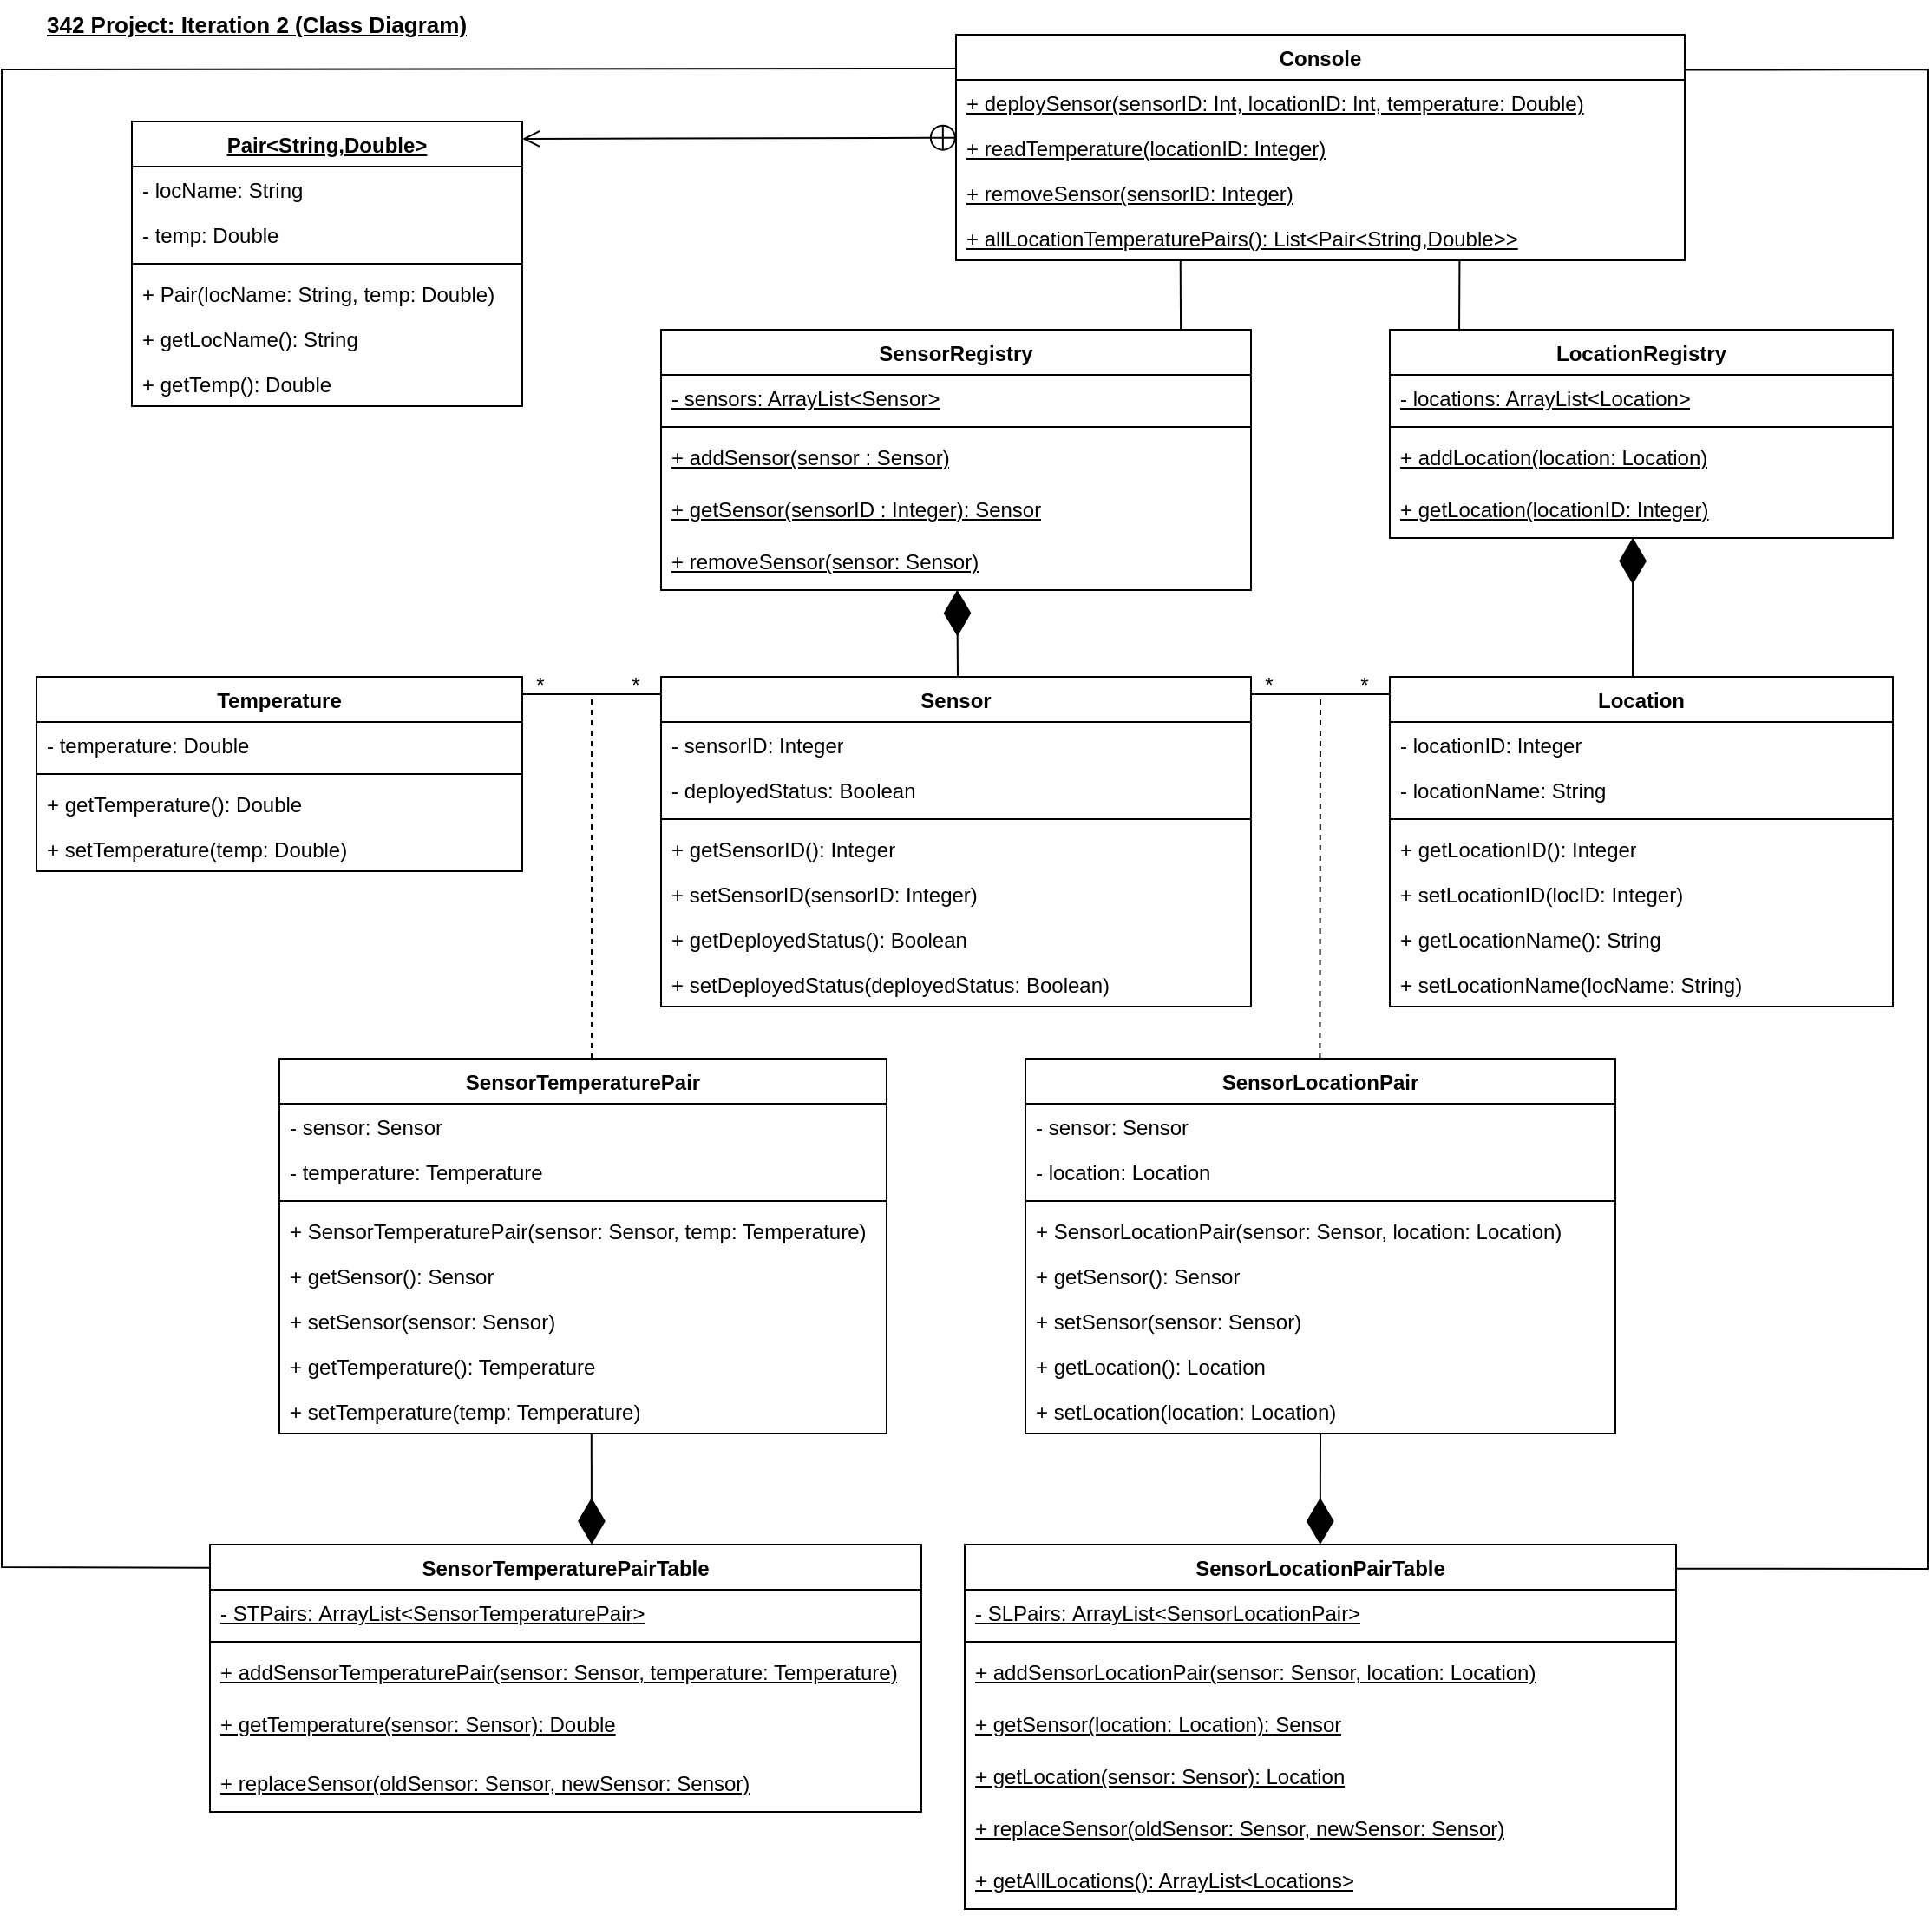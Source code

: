 <mxfile version="22.1.3" type="device">
  <diagram id="C5RBs43oDa-KdzZeNtuy" name="Page-1">
    <mxGraphModel dx="1849" dy="1131" grid="1" gridSize="10" guides="1" tooltips="1" connect="1" arrows="1" fold="1" page="0" pageScale="1" pageWidth="827" pageHeight="1169" math="0" shadow="0">
      <root>
        <mxCell id="WIyWlLk6GJQsqaUBKTNV-0" />
        <mxCell id="WIyWlLk6GJQsqaUBKTNV-1" parent="WIyWlLk6GJQsqaUBKTNV-0" />
        <mxCell id="CHJd3dKU5vaAoPa1hFiL-68" value="&lt;u style=&quot;font-size: 13px;&quot;&gt;&lt;b style=&quot;font-size: 13px;&quot;&gt;342 Project: Iteration 2 (Class Diagram)&lt;/b&gt;&lt;/u&gt;" style="text;strokeColor=none;fillColor=none;align=left;verticalAlign=top;spacingLeft=4;spacingRight=4;overflow=hidden;rotatable=0;points=[[0,0.5],[1,0.5]];portConstraint=eastwest;whiteSpace=wrap;html=1;fontSize=13;" parent="WIyWlLk6GJQsqaUBKTNV-1" vertex="1">
          <mxGeometry x="-120" y="-150" width="380" height="26" as="geometry" />
        </mxCell>
        <mxCell id="vjZGegfeTUbtxYdlBe1A-7" value="SensorRegistry" style="swimlane;fontStyle=1;align=center;verticalAlign=top;childLayout=stackLayout;horizontal=1;startSize=26;horizontalStack=0;resizeParent=1;resizeParentMax=0;resizeLast=0;collapsible=1;marginBottom=0;whiteSpace=wrap;html=1;" parent="WIyWlLk6GJQsqaUBKTNV-1" vertex="1">
          <mxGeometry x="240" y="40" width="340" height="150" as="geometry" />
        </mxCell>
        <mxCell id="vjZGegfeTUbtxYdlBe1A-8" value="&lt;u&gt;- sensors: ArrayList&amp;lt;Sensor&amp;gt;&lt;/u&gt;" style="text;strokeColor=none;fillColor=none;align=left;verticalAlign=top;spacingLeft=4;spacingRight=4;overflow=hidden;rotatable=0;points=[[0,0.5],[1,0.5]];portConstraint=eastwest;whiteSpace=wrap;html=1;" parent="vjZGegfeTUbtxYdlBe1A-7" vertex="1">
          <mxGeometry y="26" width="340" height="26" as="geometry" />
        </mxCell>
        <mxCell id="vjZGegfeTUbtxYdlBe1A-9" value="" style="line;strokeWidth=1;fillColor=none;align=left;verticalAlign=middle;spacingTop=-1;spacingLeft=3;spacingRight=3;rotatable=0;labelPosition=right;points=[];portConstraint=eastwest;strokeColor=inherit;" parent="vjZGegfeTUbtxYdlBe1A-7" vertex="1">
          <mxGeometry y="52" width="340" height="8" as="geometry" />
        </mxCell>
        <mxCell id="6i4uKQek8oPUKmoOOdSC-41" value="&lt;span style=&quot;font-family: Helvetica; font-size: 12px; font-style: normal; font-variant-ligatures: normal; font-variant-caps: normal; font-weight: 400; letter-spacing: normal; orphans: 2; text-align: left; text-indent: 0px; text-transform: none; widows: 2; word-spacing: 0px; -webkit-text-stroke-width: 0px; background-color: rgb(255, 255, 255); text-decoration-thickness: initial; text-decoration-style: initial; text-decoration-color: initial; float: none; display: inline !important;&quot;&gt;&lt;u&gt;+ addSensor(sensor : Sensor)&lt;/u&gt;&lt;/span&gt;" style="text;strokeColor=none;fillColor=none;align=left;verticalAlign=top;spacingLeft=4;spacingRight=4;overflow=hidden;rotatable=0;points=[[0,0.5],[1,0.5]];portConstraint=eastwest;whiteSpace=wrap;html=1;" parent="vjZGegfeTUbtxYdlBe1A-7" vertex="1">
          <mxGeometry y="60" width="340" height="30" as="geometry" />
        </mxCell>
        <mxCell id="TB1_H5A7OZGdnOFtQ-Pv-4" value="&lt;span style=&quot;font-family: Helvetica; font-size: 12px; font-style: normal; font-variant-ligatures: normal; font-variant-caps: normal; font-weight: 400; letter-spacing: normal; orphans: 2; text-align: left; text-indent: 0px; text-transform: none; widows: 2; word-spacing: 0px; -webkit-text-stroke-width: 0px; background-color: rgb(255, 255, 255); text-decoration-thickness: initial; text-decoration-style: initial; text-decoration-color: initial; float: none; display: inline !important;&quot;&gt;&lt;u&gt;+ getSensor(sensorID : Integer): Sensor&lt;/u&gt;&lt;/span&gt;" style="text;strokeColor=none;fillColor=none;align=left;verticalAlign=top;spacingLeft=4;spacingRight=4;overflow=hidden;rotatable=0;points=[[0,0.5],[1,0.5]];portConstraint=eastwest;whiteSpace=wrap;html=1;" vertex="1" parent="vjZGegfeTUbtxYdlBe1A-7">
          <mxGeometry y="90" width="340" height="30" as="geometry" />
        </mxCell>
        <mxCell id="vjZGegfeTUbtxYdlBe1A-13" value="&lt;span style=&quot;font-family: Helvetica; font-size: 12px; font-style: normal; font-variant-ligatures: normal; font-variant-caps: normal; font-weight: 400; letter-spacing: normal; orphans: 2; text-align: left; text-indent: 0px; text-transform: none; widows: 2; word-spacing: 0px; -webkit-text-stroke-width: 0px; background-color: rgb(255, 255, 255); text-decoration-thickness: initial; text-decoration-style: initial; text-decoration-color: initial; float: none; display: inline !important;&quot;&gt;&lt;u&gt;+ removeSensor(sensor: Sensor)&lt;/u&gt;&lt;/span&gt;" style="text;strokeColor=none;fillColor=none;align=left;verticalAlign=top;spacingLeft=4;spacingRight=4;overflow=hidden;rotatable=0;points=[[0,0.5],[1,0.5]];portConstraint=eastwest;whiteSpace=wrap;html=1;" parent="vjZGegfeTUbtxYdlBe1A-7" vertex="1">
          <mxGeometry y="120" width="340" height="30" as="geometry" />
        </mxCell>
        <mxCell id="vjZGegfeTUbtxYdlBe1A-17" value="Sensor" style="swimlane;fontStyle=1;align=center;verticalAlign=top;childLayout=stackLayout;horizontal=1;startSize=26;horizontalStack=0;resizeParent=1;resizeParentMax=0;resizeLast=0;collapsible=1;marginBottom=0;whiteSpace=wrap;html=1;" parent="WIyWlLk6GJQsqaUBKTNV-1" vertex="1">
          <mxGeometry x="240" y="240" width="340" height="190" as="geometry" />
        </mxCell>
        <mxCell id="vjZGegfeTUbtxYdlBe1A-18" value="- sensorID: Integer" style="text;strokeColor=none;fillColor=none;align=left;verticalAlign=top;spacingLeft=4;spacingRight=4;overflow=hidden;rotatable=0;points=[[0,0.5],[1,0.5]];portConstraint=eastwest;whiteSpace=wrap;html=1;" parent="vjZGegfeTUbtxYdlBe1A-17" vertex="1">
          <mxGeometry y="26" width="340" height="26" as="geometry" />
        </mxCell>
        <mxCell id="vjZGegfeTUbtxYdlBe1A-20" value="- deployedStatus: Boolean" style="text;strokeColor=none;fillColor=none;align=left;verticalAlign=top;spacingLeft=4;spacingRight=4;overflow=hidden;rotatable=0;points=[[0,0.5],[1,0.5]];portConstraint=eastwest;whiteSpace=wrap;html=1;" parent="vjZGegfeTUbtxYdlBe1A-17" vertex="1">
          <mxGeometry y="52" width="340" height="26" as="geometry" />
        </mxCell>
        <mxCell id="vjZGegfeTUbtxYdlBe1A-19" value="" style="line;strokeWidth=1;fillColor=none;align=left;verticalAlign=middle;spacingTop=-1;spacingLeft=3;spacingRight=3;rotatable=0;labelPosition=right;points=[];portConstraint=eastwest;strokeColor=inherit;" parent="vjZGegfeTUbtxYdlBe1A-17" vertex="1">
          <mxGeometry y="78" width="340" height="8" as="geometry" />
        </mxCell>
        <mxCell id="vjZGegfeTUbtxYdlBe1A-23" value="+ getSensorID(): Integer" style="text;strokeColor=none;fillColor=none;align=left;verticalAlign=top;spacingLeft=4;spacingRight=4;overflow=hidden;rotatable=0;points=[[0,0.5],[1,0.5]];portConstraint=eastwest;whiteSpace=wrap;html=1;" parent="vjZGegfeTUbtxYdlBe1A-17" vertex="1">
          <mxGeometry y="86" width="340" height="26" as="geometry" />
        </mxCell>
        <mxCell id="vjZGegfeTUbtxYdlBe1A-24" value="+ setSensorID(sensorID: Integer)" style="text;strokeColor=none;fillColor=none;align=left;verticalAlign=top;spacingLeft=4;spacingRight=4;overflow=hidden;rotatable=0;points=[[0,0.5],[1,0.5]];portConstraint=eastwest;whiteSpace=wrap;html=1;" parent="vjZGegfeTUbtxYdlBe1A-17" vertex="1">
          <mxGeometry y="112" width="340" height="26" as="geometry" />
        </mxCell>
        <mxCell id="vjZGegfeTUbtxYdlBe1A-25" value="+ getDeployedStatus(): Boolean" style="text;strokeColor=none;fillColor=none;align=left;verticalAlign=top;spacingLeft=4;spacingRight=4;overflow=hidden;rotatable=0;points=[[0,0.5],[1,0.5]];portConstraint=eastwest;whiteSpace=wrap;html=1;" parent="vjZGegfeTUbtxYdlBe1A-17" vertex="1">
          <mxGeometry y="138" width="340" height="26" as="geometry" />
        </mxCell>
        <mxCell id="vjZGegfeTUbtxYdlBe1A-28" value="+ setDeployedStatus(deployedStatus: Boolean)" style="text;strokeColor=none;fillColor=none;align=left;verticalAlign=top;spacingLeft=4;spacingRight=4;overflow=hidden;rotatable=0;points=[[0,0.5],[1,0.5]];portConstraint=eastwest;whiteSpace=wrap;html=1;" parent="vjZGegfeTUbtxYdlBe1A-17" vertex="1">
          <mxGeometry y="164" width="340" height="26" as="geometry" />
        </mxCell>
        <mxCell id="vjZGegfeTUbtxYdlBe1A-29" value="LocationRegistry" style="swimlane;fontStyle=1;align=center;verticalAlign=top;childLayout=stackLayout;horizontal=1;startSize=26;horizontalStack=0;resizeParent=1;resizeParentMax=0;resizeLast=0;collapsible=1;marginBottom=0;whiteSpace=wrap;html=1;" parent="WIyWlLk6GJQsqaUBKTNV-1" vertex="1">
          <mxGeometry x="660" y="40" width="290" height="120" as="geometry" />
        </mxCell>
        <mxCell id="vjZGegfeTUbtxYdlBe1A-30" value="&lt;u&gt;- locations: ArrayList&amp;lt;Location&amp;gt;&lt;/u&gt;" style="text;strokeColor=none;fillColor=none;align=left;verticalAlign=top;spacingLeft=4;spacingRight=4;overflow=hidden;rotatable=0;points=[[0,0.5],[1,0.5]];portConstraint=eastwest;whiteSpace=wrap;html=1;" parent="vjZGegfeTUbtxYdlBe1A-29" vertex="1">
          <mxGeometry y="26" width="290" height="26" as="geometry" />
        </mxCell>
        <mxCell id="vjZGegfeTUbtxYdlBe1A-31" value="" style="line;strokeWidth=1;fillColor=none;align=left;verticalAlign=middle;spacingTop=-1;spacingLeft=3;spacingRight=3;rotatable=0;labelPosition=right;points=[];portConstraint=eastwest;strokeColor=inherit;" parent="vjZGegfeTUbtxYdlBe1A-29" vertex="1">
          <mxGeometry y="52" width="290" height="8" as="geometry" />
        </mxCell>
        <mxCell id="6i4uKQek8oPUKmoOOdSC-42" value="&lt;u&gt;+ addLocation(location: Location)&lt;/u&gt;" style="text;strokeColor=none;fillColor=none;align=left;verticalAlign=top;spacingLeft=4;spacingRight=4;overflow=hidden;rotatable=0;points=[[0,0.5],[1,0.5]];portConstraint=eastwest;whiteSpace=wrap;html=1;" parent="vjZGegfeTUbtxYdlBe1A-29" vertex="1">
          <mxGeometry y="60" width="290" height="30" as="geometry" />
        </mxCell>
        <mxCell id="TB1_H5A7OZGdnOFtQ-Pv-2" value="&lt;u&gt;+ getLocation(locationID: Integer)&lt;/u&gt;" style="text;strokeColor=none;fillColor=none;align=left;verticalAlign=top;spacingLeft=4;spacingRight=4;overflow=hidden;rotatable=0;points=[[0,0.5],[1,0.5]];portConstraint=eastwest;whiteSpace=wrap;html=1;" vertex="1" parent="vjZGegfeTUbtxYdlBe1A-29">
          <mxGeometry y="90" width="290" height="30" as="geometry" />
        </mxCell>
        <mxCell id="vjZGegfeTUbtxYdlBe1A-35" value="Location" style="swimlane;fontStyle=1;align=center;verticalAlign=top;childLayout=stackLayout;horizontal=1;startSize=26;horizontalStack=0;resizeParent=1;resizeParentMax=0;resizeLast=0;collapsible=1;marginBottom=0;whiteSpace=wrap;html=1;" parent="WIyWlLk6GJQsqaUBKTNV-1" vertex="1">
          <mxGeometry x="660" y="240" width="290" height="190" as="geometry" />
        </mxCell>
        <mxCell id="vjZGegfeTUbtxYdlBe1A-36" value="- locationID: Integer" style="text;strokeColor=none;fillColor=none;align=left;verticalAlign=top;spacingLeft=4;spacingRight=4;overflow=hidden;rotatable=0;points=[[0,0.5],[1,0.5]];portConstraint=eastwest;whiteSpace=wrap;html=1;" parent="vjZGegfeTUbtxYdlBe1A-35" vertex="1">
          <mxGeometry y="26" width="290" height="26" as="geometry" />
        </mxCell>
        <mxCell id="6i4uKQek8oPUKmoOOdSC-5" value="- locationName: String" style="text;strokeColor=none;fillColor=none;align=left;verticalAlign=top;spacingLeft=4;spacingRight=4;overflow=hidden;rotatable=0;points=[[0,0.5],[1,0.5]];portConstraint=eastwest;whiteSpace=wrap;html=1;" parent="vjZGegfeTUbtxYdlBe1A-35" vertex="1">
          <mxGeometry y="52" width="290" height="26" as="geometry" />
        </mxCell>
        <mxCell id="vjZGegfeTUbtxYdlBe1A-37" value="" style="line;strokeWidth=1;fillColor=none;align=left;verticalAlign=middle;spacingTop=-1;spacingLeft=3;spacingRight=3;rotatable=0;labelPosition=right;points=[];portConstraint=eastwest;strokeColor=inherit;" parent="vjZGegfeTUbtxYdlBe1A-35" vertex="1">
          <mxGeometry y="78" width="290" height="8" as="geometry" />
        </mxCell>
        <mxCell id="vjZGegfeTUbtxYdlBe1A-38" value="+ getLocationID(): Integer" style="text;strokeColor=none;fillColor=none;align=left;verticalAlign=top;spacingLeft=4;spacingRight=4;overflow=hidden;rotatable=0;points=[[0,0.5],[1,0.5]];portConstraint=eastwest;whiteSpace=wrap;html=1;" parent="vjZGegfeTUbtxYdlBe1A-35" vertex="1">
          <mxGeometry y="86" width="290" height="26" as="geometry" />
        </mxCell>
        <mxCell id="vjZGegfeTUbtxYdlBe1A-39" value="+ setLocationID(locID: Integer)" style="text;strokeColor=none;fillColor=none;align=left;verticalAlign=top;spacingLeft=4;spacingRight=4;overflow=hidden;rotatable=0;points=[[0,0.5],[1,0.5]];portConstraint=eastwest;whiteSpace=wrap;html=1;" parent="vjZGegfeTUbtxYdlBe1A-35" vertex="1">
          <mxGeometry y="112" width="290" height="26" as="geometry" />
        </mxCell>
        <mxCell id="6i4uKQek8oPUKmoOOdSC-6" value="+ getLocationName(): String" style="text;strokeColor=none;fillColor=none;align=left;verticalAlign=top;spacingLeft=4;spacingRight=4;overflow=hidden;rotatable=0;points=[[0,0.5],[1,0.5]];portConstraint=eastwest;whiteSpace=wrap;html=1;" parent="vjZGegfeTUbtxYdlBe1A-35" vertex="1">
          <mxGeometry y="138" width="290" height="26" as="geometry" />
        </mxCell>
        <mxCell id="6i4uKQek8oPUKmoOOdSC-7" value="+ setLocationName(locName: String)" style="text;strokeColor=none;fillColor=none;align=left;verticalAlign=top;spacingLeft=4;spacingRight=4;overflow=hidden;rotatable=0;points=[[0,0.5],[1,0.5]];portConstraint=eastwest;whiteSpace=wrap;html=1;" parent="vjZGegfeTUbtxYdlBe1A-35" vertex="1">
          <mxGeometry y="164" width="290" height="26" as="geometry" />
        </mxCell>
        <mxCell id="vjZGegfeTUbtxYdlBe1A-40" value="SensorLocationPairTable" style="swimlane;fontStyle=1;align=center;verticalAlign=top;childLayout=stackLayout;horizontal=1;startSize=26;horizontalStack=0;resizeParent=1;resizeParentMax=0;resizeLast=0;collapsible=1;marginBottom=0;whiteSpace=wrap;html=1;" parent="WIyWlLk6GJQsqaUBKTNV-1" vertex="1">
          <mxGeometry x="415" y="740" width="410" height="210" as="geometry" />
        </mxCell>
        <mxCell id="vjZGegfeTUbtxYdlBe1A-41" value="&lt;u&gt;- SLPairs:&amp;nbsp;&lt;/u&gt;&lt;u style=&quot;border-color: var(--border-color);&quot;&gt;ArrayList&amp;lt;SensorLocationPair&amp;gt;&lt;/u&gt;" style="text;strokeColor=none;fillColor=none;align=left;verticalAlign=top;spacingLeft=4;spacingRight=4;overflow=hidden;rotatable=0;points=[[0,0.5],[1,0.5]];portConstraint=eastwest;whiteSpace=wrap;html=1;" parent="vjZGegfeTUbtxYdlBe1A-40" vertex="1">
          <mxGeometry y="26" width="410" height="26" as="geometry" />
        </mxCell>
        <mxCell id="vjZGegfeTUbtxYdlBe1A-42" value="" style="line;strokeWidth=1;fillColor=none;align=left;verticalAlign=middle;spacingTop=-1;spacingLeft=3;spacingRight=3;rotatable=0;labelPosition=right;points=[];portConstraint=eastwest;strokeColor=inherit;" parent="vjZGegfeTUbtxYdlBe1A-40" vertex="1">
          <mxGeometry y="52" width="410" height="8" as="geometry" />
        </mxCell>
        <mxCell id="vjZGegfeTUbtxYdlBe1A-43" value="+ addSensorLocationPair(sensor: Sensor, location: Location)" style="text;strokeColor=none;fillColor=none;align=left;verticalAlign=top;spacingLeft=4;spacingRight=4;overflow=hidden;rotatable=0;points=[[0,0.5],[1,0.5]];portConstraint=eastwest;whiteSpace=wrap;html=1;fontStyle=4" parent="vjZGegfeTUbtxYdlBe1A-40" vertex="1">
          <mxGeometry y="60" width="410" height="30" as="geometry" />
        </mxCell>
        <mxCell id="vjZGegfeTUbtxYdlBe1A-47" value="+ getSensor(location: Location): Sensor" style="text;strokeColor=none;fillColor=none;align=left;verticalAlign=top;spacingLeft=4;spacingRight=4;overflow=hidden;rotatable=0;points=[[0,0.5],[1,0.5]];portConstraint=eastwest;whiteSpace=wrap;html=1;fontStyle=4" parent="vjZGegfeTUbtxYdlBe1A-40" vertex="1">
          <mxGeometry y="90" width="410" height="30" as="geometry" />
        </mxCell>
        <mxCell id="vjZGegfeTUbtxYdlBe1A-46" value="+ getLocation(sensor: Sensor): Location" style="text;strokeColor=none;fillColor=none;align=left;verticalAlign=top;spacingLeft=4;spacingRight=4;overflow=hidden;rotatable=0;points=[[0,0.5],[1,0.5]];portConstraint=eastwest;whiteSpace=wrap;html=1;fontStyle=4" parent="vjZGegfeTUbtxYdlBe1A-40" vertex="1">
          <mxGeometry y="120" width="410" height="30" as="geometry" />
        </mxCell>
        <mxCell id="TB1_H5A7OZGdnOFtQ-Pv-5" value="+ replaceSensor(oldSensor: Sensor, newSensor: Sensor)" style="text;strokeColor=none;fillColor=none;align=left;verticalAlign=top;spacingLeft=4;spacingRight=4;overflow=hidden;rotatable=0;points=[[0,0.5],[1,0.5]];portConstraint=eastwest;whiteSpace=wrap;html=1;fontStyle=4" vertex="1" parent="vjZGegfeTUbtxYdlBe1A-40">
          <mxGeometry y="150" width="410" height="30" as="geometry" />
        </mxCell>
        <mxCell id="TB1_H5A7OZGdnOFtQ-Pv-21" value="+ getAllLocations(): ArrayList&amp;lt;Locations&amp;gt;" style="text;strokeColor=none;fillColor=none;align=left;verticalAlign=top;spacingLeft=4;spacingRight=4;overflow=hidden;rotatable=0;points=[[0,0.5],[1,0.5]];portConstraint=eastwest;whiteSpace=wrap;html=1;fontStyle=4" vertex="1" parent="vjZGegfeTUbtxYdlBe1A-40">
          <mxGeometry y="180" width="410" height="30" as="geometry" />
        </mxCell>
        <mxCell id="vjZGegfeTUbtxYdlBe1A-48" value="SensorTemperaturePairTable" style="swimlane;fontStyle=1;align=center;verticalAlign=top;childLayout=stackLayout;horizontal=1;startSize=26;horizontalStack=0;resizeParent=1;resizeParentMax=0;resizeLast=0;collapsible=1;marginBottom=0;whiteSpace=wrap;html=1;" parent="WIyWlLk6GJQsqaUBKTNV-1" vertex="1">
          <mxGeometry x="-20" y="740" width="410" height="154" as="geometry" />
        </mxCell>
        <mxCell id="vjZGegfeTUbtxYdlBe1A-49" value="&lt;u&gt;- STPairs:&amp;nbsp;&lt;/u&gt;&lt;u style=&quot;border-color: var(--border-color);&quot;&gt;ArrayList&amp;lt;SensorTemperaturePair&lt;/u&gt;&lt;u&gt;&amp;gt;&lt;/u&gt;" style="text;strokeColor=none;fillColor=none;align=left;verticalAlign=top;spacingLeft=4;spacingRight=4;overflow=hidden;rotatable=0;points=[[0,0.5],[1,0.5]];portConstraint=eastwest;whiteSpace=wrap;html=1;" parent="vjZGegfeTUbtxYdlBe1A-48" vertex="1">
          <mxGeometry y="26" width="410" height="26" as="geometry" />
        </mxCell>
        <mxCell id="vjZGegfeTUbtxYdlBe1A-50" value="" style="line;strokeWidth=1;fillColor=none;align=left;verticalAlign=middle;spacingTop=-1;spacingLeft=3;spacingRight=3;rotatable=0;labelPosition=right;points=[];portConstraint=eastwest;strokeColor=inherit;" parent="vjZGegfeTUbtxYdlBe1A-48" vertex="1">
          <mxGeometry y="52" width="410" height="8" as="geometry" />
        </mxCell>
        <mxCell id="vjZGegfeTUbtxYdlBe1A-51" value="&lt;u&gt;+ addSensorTemperaturePair(sensor: Sensor, temperature: Temperature)&lt;/u&gt;" style="text;strokeColor=none;fillColor=none;align=left;verticalAlign=top;spacingLeft=4;spacingRight=4;overflow=hidden;rotatable=0;points=[[0,0.5],[1,0.5]];portConstraint=eastwest;whiteSpace=wrap;html=1;" parent="vjZGegfeTUbtxYdlBe1A-48" vertex="1">
          <mxGeometry y="60" width="410" height="30" as="geometry" />
        </mxCell>
        <mxCell id="vjZGegfeTUbtxYdlBe1A-55" value="+ getTemperature(sensor: Sensor): Double" style="text;strokeColor=none;fillColor=none;align=left;verticalAlign=top;spacingLeft=4;spacingRight=4;overflow=hidden;rotatable=0;points=[[0,0.5],[1,0.5]];portConstraint=eastwest;whiteSpace=wrap;html=1;fontStyle=4" parent="vjZGegfeTUbtxYdlBe1A-48" vertex="1">
          <mxGeometry y="90" width="410" height="34" as="geometry" />
        </mxCell>
        <mxCell id="TB1_H5A7OZGdnOFtQ-Pv-6" value="+ replaceSensor(oldSensor: Sensor, newSensor: Sensor)" style="text;strokeColor=none;fillColor=none;align=left;verticalAlign=top;spacingLeft=4;spacingRight=4;overflow=hidden;rotatable=0;points=[[0,0.5],[1,0.5]];portConstraint=eastwest;whiteSpace=wrap;html=1;fontStyle=4" vertex="1" parent="vjZGegfeTUbtxYdlBe1A-48">
          <mxGeometry y="124" width="410" height="30" as="geometry" />
        </mxCell>
        <mxCell id="vjZGegfeTUbtxYdlBe1A-56" value="Temperature" style="swimlane;fontStyle=1;align=center;verticalAlign=top;childLayout=stackLayout;horizontal=1;startSize=26;horizontalStack=0;resizeParent=1;resizeParentMax=0;resizeLast=0;collapsible=1;marginBottom=0;whiteSpace=wrap;html=1;" parent="WIyWlLk6GJQsqaUBKTNV-1" vertex="1">
          <mxGeometry x="-120" y="240" width="280" height="112" as="geometry" />
        </mxCell>
        <mxCell id="vjZGegfeTUbtxYdlBe1A-57" value="- temperature: Double" style="text;strokeColor=none;fillColor=none;align=left;verticalAlign=top;spacingLeft=4;spacingRight=4;overflow=hidden;rotatable=0;points=[[0,0.5],[1,0.5]];portConstraint=eastwest;whiteSpace=wrap;html=1;" parent="vjZGegfeTUbtxYdlBe1A-56" vertex="1">
          <mxGeometry y="26" width="280" height="26" as="geometry" />
        </mxCell>
        <mxCell id="vjZGegfeTUbtxYdlBe1A-58" value="" style="line;strokeWidth=1;fillColor=none;align=left;verticalAlign=middle;spacingTop=-1;spacingLeft=3;spacingRight=3;rotatable=0;labelPosition=right;points=[];portConstraint=eastwest;strokeColor=inherit;" parent="vjZGegfeTUbtxYdlBe1A-56" vertex="1">
          <mxGeometry y="52" width="280" height="8" as="geometry" />
        </mxCell>
        <mxCell id="vjZGegfeTUbtxYdlBe1A-61" value="+ getTemperature(): Double" style="text;strokeColor=none;fillColor=none;align=left;verticalAlign=top;spacingLeft=4;spacingRight=4;overflow=hidden;rotatable=0;points=[[0,0.5],[1,0.5]];portConstraint=eastwest;whiteSpace=wrap;html=1;" parent="vjZGegfeTUbtxYdlBe1A-56" vertex="1">
          <mxGeometry y="60" width="280" height="26" as="geometry" />
        </mxCell>
        <mxCell id="vjZGegfeTUbtxYdlBe1A-62" value="+ setTemperature(temp: Double)" style="text;strokeColor=none;fillColor=none;align=left;verticalAlign=top;spacingLeft=4;spacingRight=4;overflow=hidden;rotatable=0;points=[[0,0.5],[1,0.5]];portConstraint=eastwest;whiteSpace=wrap;html=1;" parent="vjZGegfeTUbtxYdlBe1A-56" vertex="1">
          <mxGeometry y="86" width="280" height="26" as="geometry" />
        </mxCell>
        <mxCell id="vjZGegfeTUbtxYdlBe1A-63" value="" style="endArrow=none;html=1;edgeStyle=orthogonalEdgeStyle;rounded=0;" parent="WIyWlLk6GJQsqaUBKTNV-1" edge="1">
          <mxGeometry relative="1" as="geometry">
            <mxPoint x="160" y="250" as="sourcePoint" />
            <mxPoint x="240" y="250" as="targetPoint" />
          </mxGeometry>
        </mxCell>
        <mxCell id="vjZGegfeTUbtxYdlBe1A-67" value="" style="endArrow=none;html=1;edgeStyle=orthogonalEdgeStyle;rounded=0;" parent="WIyWlLk6GJQsqaUBKTNV-1" edge="1">
          <mxGeometry relative="1" as="geometry">
            <mxPoint x="580" y="250" as="sourcePoint" />
            <mxPoint x="660" y="250" as="targetPoint" />
          </mxGeometry>
        </mxCell>
        <mxCell id="vjZGegfeTUbtxYdlBe1A-68" value="" style="endArrow=none;dashed=1;html=1;rounded=0;" parent="WIyWlLk6GJQsqaUBKTNV-1" edge="1">
          <mxGeometry width="50" height="50" relative="1" as="geometry">
            <mxPoint x="200" y="460" as="sourcePoint" />
            <mxPoint x="200" y="250" as="targetPoint" />
          </mxGeometry>
        </mxCell>
        <mxCell id="vjZGegfeTUbtxYdlBe1A-69" value="" style="endArrow=none;dashed=1;html=1;rounded=0;" parent="WIyWlLk6GJQsqaUBKTNV-1" edge="1">
          <mxGeometry width="50" height="50" relative="1" as="geometry">
            <mxPoint x="619.7" y="460" as="sourcePoint" />
            <mxPoint x="620" y="250" as="targetPoint" />
          </mxGeometry>
        </mxCell>
        <mxCell id="vjZGegfeTUbtxYdlBe1A-70" value="*" style="text;html=1;align=center;verticalAlign=middle;resizable=0;points=[];autosize=1;strokeColor=none;fillColor=none;" parent="WIyWlLk6GJQsqaUBKTNV-1" vertex="1">
          <mxGeometry x="155" y="230" width="30" height="30" as="geometry" />
        </mxCell>
        <mxCell id="vjZGegfeTUbtxYdlBe1A-71" value="*" style="text;html=1;align=center;verticalAlign=middle;resizable=0;points=[];autosize=1;strokeColor=none;fillColor=none;" parent="WIyWlLk6GJQsqaUBKTNV-1" vertex="1">
          <mxGeometry x="210" y="230" width="30" height="30" as="geometry" />
        </mxCell>
        <mxCell id="vjZGegfeTUbtxYdlBe1A-72" value="*" style="text;html=1;align=center;verticalAlign=middle;resizable=0;points=[];autosize=1;strokeColor=none;fillColor=none;" parent="WIyWlLk6GJQsqaUBKTNV-1" vertex="1">
          <mxGeometry x="575" y="230" width="30" height="30" as="geometry" />
        </mxCell>
        <mxCell id="vjZGegfeTUbtxYdlBe1A-73" value="*" style="text;html=1;align=center;verticalAlign=middle;resizable=0;points=[];autosize=1;strokeColor=none;fillColor=none;" parent="WIyWlLk6GJQsqaUBKTNV-1" vertex="1">
          <mxGeometry x="630" y="230" width="30" height="30" as="geometry" />
        </mxCell>
        <mxCell id="6i4uKQek8oPUKmoOOdSC-1" value="" style="endArrow=none;html=1;rounded=0;entryX=0.308;entryY=0.986;entryDx=0;entryDy=0;entryPerimeter=0;exitX=0.881;exitY=0;exitDx=0;exitDy=0;exitPerimeter=0;" parent="WIyWlLk6GJQsqaUBKTNV-1" target="6i4uKQek8oPUKmoOOdSC-47" edge="1" source="vjZGegfeTUbtxYdlBe1A-7">
          <mxGeometry width="50" height="50" relative="1" as="geometry">
            <mxPoint x="560" y="40" as="sourcePoint" />
            <mxPoint x="560" as="targetPoint" />
          </mxGeometry>
        </mxCell>
        <mxCell id="6i4uKQek8oPUKmoOOdSC-2" value="" style="endArrow=none;html=1;rounded=0;entryX=0.691;entryY=0.976;entryDx=0;entryDy=0;entryPerimeter=0;exitX=0.138;exitY=-0.004;exitDx=0;exitDy=0;exitPerimeter=0;" parent="WIyWlLk6GJQsqaUBKTNV-1" target="6i4uKQek8oPUKmoOOdSC-47" edge="1" source="vjZGegfeTUbtxYdlBe1A-29">
          <mxGeometry width="50" height="50" relative="1" as="geometry">
            <mxPoint x="680" y="40" as="sourcePoint" />
            <mxPoint x="680" as="targetPoint" />
          </mxGeometry>
        </mxCell>
        <mxCell id="6i4uKQek8oPUKmoOOdSC-3" value="" style="endArrow=diamondThin;endFill=1;endSize=24;html=1;rounded=0;entryX=0.502;entryY=0.994;entryDx=0;entryDy=0;entryPerimeter=0;" parent="WIyWlLk6GJQsqaUBKTNV-1" target="vjZGegfeTUbtxYdlBe1A-13" edge="1">
          <mxGeometry width="160" relative="1" as="geometry">
            <mxPoint x="411" y="240" as="sourcePoint" />
            <mxPoint x="375" y="220" as="targetPoint" />
          </mxGeometry>
        </mxCell>
        <mxCell id="6i4uKQek8oPUKmoOOdSC-4" value="" style="endArrow=diamondThin;endFill=1;endSize=24;html=1;rounded=0;entryX=0.483;entryY=0.993;entryDx=0;entryDy=0;entryPerimeter=0;" parent="WIyWlLk6GJQsqaUBKTNV-1" target="TB1_H5A7OZGdnOFtQ-Pv-2" edge="1">
          <mxGeometry width="160" relative="1" as="geometry">
            <mxPoint x="800" y="240" as="sourcePoint" />
            <mxPoint x="800.36" y="189.88" as="targetPoint" />
          </mxGeometry>
        </mxCell>
        <mxCell id="6i4uKQek8oPUKmoOOdSC-16" value="SensorLocationPair" style="swimlane;fontStyle=1;align=center;verticalAlign=top;childLayout=stackLayout;horizontal=1;startSize=26;horizontalStack=0;resizeParent=1;resizeParentMax=0;resizeLast=0;collapsible=1;marginBottom=0;whiteSpace=wrap;html=1;" parent="WIyWlLk6GJQsqaUBKTNV-1" vertex="1">
          <mxGeometry x="450" y="460" width="340" height="216" as="geometry" />
        </mxCell>
        <mxCell id="6i4uKQek8oPUKmoOOdSC-17" value="- sensor: Sensor" style="text;strokeColor=none;fillColor=none;align=left;verticalAlign=top;spacingLeft=4;spacingRight=4;overflow=hidden;rotatable=0;points=[[0,0.5],[1,0.5]];portConstraint=eastwest;whiteSpace=wrap;html=1;" parent="6i4uKQek8oPUKmoOOdSC-16" vertex="1">
          <mxGeometry y="26" width="340" height="26" as="geometry" />
        </mxCell>
        <mxCell id="6i4uKQek8oPUKmoOOdSC-18" value="- location: Location" style="text;strokeColor=none;fillColor=none;align=left;verticalAlign=top;spacingLeft=4;spacingRight=4;overflow=hidden;rotatable=0;points=[[0,0.5],[1,0.5]];portConstraint=eastwest;whiteSpace=wrap;html=1;" parent="6i4uKQek8oPUKmoOOdSC-16" vertex="1">
          <mxGeometry y="52" width="340" height="26" as="geometry" />
        </mxCell>
        <mxCell id="6i4uKQek8oPUKmoOOdSC-19" value="" style="line;strokeWidth=1;fillColor=none;align=left;verticalAlign=middle;spacingTop=-1;spacingLeft=3;spacingRight=3;rotatable=0;labelPosition=right;points=[];portConstraint=eastwest;strokeColor=inherit;" parent="6i4uKQek8oPUKmoOOdSC-16" vertex="1">
          <mxGeometry y="78" width="340" height="8" as="geometry" />
        </mxCell>
        <mxCell id="6i4uKQek8oPUKmoOOdSC-23" value="+ SensorLocationPair(sensor: Sensor, location: Location)" style="text;strokeColor=none;fillColor=none;align=left;verticalAlign=top;spacingLeft=4;spacingRight=4;overflow=hidden;rotatable=0;points=[[0,0.5],[1,0.5]];portConstraint=eastwest;whiteSpace=wrap;html=1;" parent="6i4uKQek8oPUKmoOOdSC-16" vertex="1">
          <mxGeometry y="86" width="340" height="26" as="geometry" />
        </mxCell>
        <mxCell id="6i4uKQek8oPUKmoOOdSC-20" value="+ getSensor(): Sensor" style="text;strokeColor=none;fillColor=none;align=left;verticalAlign=top;spacingLeft=4;spacingRight=4;overflow=hidden;rotatable=0;points=[[0,0.5],[1,0.5]];portConstraint=eastwest;whiteSpace=wrap;html=1;" parent="6i4uKQek8oPUKmoOOdSC-16" vertex="1">
          <mxGeometry y="112" width="340" height="26" as="geometry" />
        </mxCell>
        <mxCell id="6i4uKQek8oPUKmoOOdSC-21" value="+ setSensor(sensor: Sensor)" style="text;strokeColor=none;fillColor=none;align=left;verticalAlign=top;spacingLeft=4;spacingRight=4;overflow=hidden;rotatable=0;points=[[0,0.5],[1,0.5]];portConstraint=eastwest;whiteSpace=wrap;html=1;" parent="6i4uKQek8oPUKmoOOdSC-16" vertex="1">
          <mxGeometry y="138" width="340" height="26" as="geometry" />
        </mxCell>
        <mxCell id="6i4uKQek8oPUKmoOOdSC-22" value="+ getLocation(): Location" style="text;strokeColor=none;fillColor=none;align=left;verticalAlign=top;spacingLeft=4;spacingRight=4;overflow=hidden;rotatable=0;points=[[0,0.5],[1,0.5]];portConstraint=eastwest;whiteSpace=wrap;html=1;" parent="6i4uKQek8oPUKmoOOdSC-16" vertex="1">
          <mxGeometry y="164" width="340" height="26" as="geometry" />
        </mxCell>
        <mxCell id="6i4uKQek8oPUKmoOOdSC-24" value="+ setLocation(location: Location)" style="text;strokeColor=none;fillColor=none;align=left;verticalAlign=top;spacingLeft=4;spacingRight=4;overflow=hidden;rotatable=0;points=[[0,0.5],[1,0.5]];portConstraint=eastwest;whiteSpace=wrap;html=1;" parent="6i4uKQek8oPUKmoOOdSC-16" vertex="1">
          <mxGeometry y="190" width="340" height="26" as="geometry" />
        </mxCell>
        <mxCell id="6i4uKQek8oPUKmoOOdSC-25" value="SensorTemperaturePair" style="swimlane;fontStyle=1;align=center;verticalAlign=top;childLayout=stackLayout;horizontal=1;startSize=26;horizontalStack=0;resizeParent=1;resizeParentMax=0;resizeLast=0;collapsible=1;marginBottom=0;whiteSpace=wrap;html=1;" parent="WIyWlLk6GJQsqaUBKTNV-1" vertex="1">
          <mxGeometry x="20" y="460" width="350" height="216" as="geometry" />
        </mxCell>
        <mxCell id="6i4uKQek8oPUKmoOOdSC-26" value="- sensor: Sensor" style="text;strokeColor=none;fillColor=none;align=left;verticalAlign=top;spacingLeft=4;spacingRight=4;overflow=hidden;rotatable=0;points=[[0,0.5],[1,0.5]];portConstraint=eastwest;whiteSpace=wrap;html=1;" parent="6i4uKQek8oPUKmoOOdSC-25" vertex="1">
          <mxGeometry y="26" width="350" height="26" as="geometry" />
        </mxCell>
        <mxCell id="6i4uKQek8oPUKmoOOdSC-27" value="- temperature: Temperature" style="text;strokeColor=none;fillColor=none;align=left;verticalAlign=top;spacingLeft=4;spacingRight=4;overflow=hidden;rotatable=0;points=[[0,0.5],[1,0.5]];portConstraint=eastwest;whiteSpace=wrap;html=1;" parent="6i4uKQek8oPUKmoOOdSC-25" vertex="1">
          <mxGeometry y="52" width="350" height="26" as="geometry" />
        </mxCell>
        <mxCell id="6i4uKQek8oPUKmoOOdSC-28" value="" style="line;strokeWidth=1;fillColor=none;align=left;verticalAlign=middle;spacingTop=-1;spacingLeft=3;spacingRight=3;rotatable=0;labelPosition=right;points=[];portConstraint=eastwest;strokeColor=inherit;" parent="6i4uKQek8oPUKmoOOdSC-25" vertex="1">
          <mxGeometry y="78" width="350" height="8" as="geometry" />
        </mxCell>
        <mxCell id="6i4uKQek8oPUKmoOOdSC-29" value="+ SensorTemperaturePair(sensor: Sensor, temp: Temperature)" style="text;strokeColor=none;fillColor=none;align=left;verticalAlign=top;spacingLeft=4;spacingRight=4;overflow=hidden;rotatable=0;points=[[0,0.5],[1,0.5]];portConstraint=eastwest;whiteSpace=wrap;html=1;" parent="6i4uKQek8oPUKmoOOdSC-25" vertex="1">
          <mxGeometry y="86" width="350" height="26" as="geometry" />
        </mxCell>
        <mxCell id="6i4uKQek8oPUKmoOOdSC-30" value="+ getSensor(): Sensor" style="text;strokeColor=none;fillColor=none;align=left;verticalAlign=top;spacingLeft=4;spacingRight=4;overflow=hidden;rotatable=0;points=[[0,0.5],[1,0.5]];portConstraint=eastwest;whiteSpace=wrap;html=1;" parent="6i4uKQek8oPUKmoOOdSC-25" vertex="1">
          <mxGeometry y="112" width="350" height="26" as="geometry" />
        </mxCell>
        <mxCell id="6i4uKQek8oPUKmoOOdSC-31" value="+ setSensor(sensor: Sensor)" style="text;strokeColor=none;fillColor=none;align=left;verticalAlign=top;spacingLeft=4;spacingRight=4;overflow=hidden;rotatable=0;points=[[0,0.5],[1,0.5]];portConstraint=eastwest;whiteSpace=wrap;html=1;" parent="6i4uKQek8oPUKmoOOdSC-25" vertex="1">
          <mxGeometry y="138" width="350" height="26" as="geometry" />
        </mxCell>
        <mxCell id="6i4uKQek8oPUKmoOOdSC-32" value="+ getTemperature(): Temperature" style="text;strokeColor=none;fillColor=none;align=left;verticalAlign=top;spacingLeft=4;spacingRight=4;overflow=hidden;rotatable=0;points=[[0,0.5],[1,0.5]];portConstraint=eastwest;whiteSpace=wrap;html=1;" parent="6i4uKQek8oPUKmoOOdSC-25" vertex="1">
          <mxGeometry y="164" width="350" height="26" as="geometry" />
        </mxCell>
        <mxCell id="6i4uKQek8oPUKmoOOdSC-33" value="+ setTemperature(temp: Temperature)" style="text;strokeColor=none;fillColor=none;align=left;verticalAlign=top;spacingLeft=4;spacingRight=4;overflow=hidden;rotatable=0;points=[[0,0.5],[1,0.5]];portConstraint=eastwest;whiteSpace=wrap;html=1;" parent="6i4uKQek8oPUKmoOOdSC-25" vertex="1">
          <mxGeometry y="190" width="350" height="26" as="geometry" />
        </mxCell>
        <mxCell id="6i4uKQek8oPUKmoOOdSC-37" value="" style="endArrow=none;html=1;rounded=0;exitX=0;exitY=0.087;exitDx=0;exitDy=0;exitPerimeter=0;entryX=-0.001;entryY=0.15;entryDx=0;entryDy=0;entryPerimeter=0;" parent="WIyWlLk6GJQsqaUBKTNV-1" source="vjZGegfeTUbtxYdlBe1A-48" target="6i4uKQek8oPUKmoOOdSC-43" edge="1">
          <mxGeometry width="50" height="50" relative="1" as="geometry">
            <mxPoint x="-30" y="750" as="sourcePoint" />
            <mxPoint x="460" y="-20" as="targetPoint" />
            <Array as="points">
              <mxPoint x="-140" y="753" />
              <mxPoint x="-140" y="-110" />
            </Array>
          </mxGeometry>
        </mxCell>
        <mxCell id="6i4uKQek8oPUKmoOOdSC-38" value="" style="endArrow=none;html=1;rounded=0;exitX=1;exitY=0.066;exitDx=0;exitDy=0;exitPerimeter=0;entryX=1;entryY=0.156;entryDx=0;entryDy=0;entryPerimeter=0;" parent="WIyWlLk6GJQsqaUBKTNV-1" source="vjZGegfeTUbtxYdlBe1A-40" target="6i4uKQek8oPUKmoOOdSC-43" edge="1">
          <mxGeometry width="50" height="50" relative="1" as="geometry">
            <mxPoint x="830" y="750" as="sourcePoint" />
            <mxPoint x="780" y="-20" as="targetPoint" />
            <Array as="points">
              <mxPoint x="970" y="754" />
              <mxPoint x="970" y="-110" />
            </Array>
          </mxGeometry>
        </mxCell>
        <mxCell id="6i4uKQek8oPUKmoOOdSC-39" value="" style="endArrow=diamondThin;endFill=1;endSize=24;html=1;rounded=0;entryX=0.5;entryY=0;entryDx=0;entryDy=0;exitX=0.514;exitY=1.004;exitDx=0;exitDy=0;exitPerimeter=0;" parent="WIyWlLk6GJQsqaUBKTNV-1" source="6i4uKQek8oPUKmoOOdSC-33" edge="1">
          <mxGeometry width="160" relative="1" as="geometry">
            <mxPoint x="200" y="680" as="sourcePoint" />
            <mxPoint x="200" y="740" as="targetPoint" />
          </mxGeometry>
        </mxCell>
        <mxCell id="6i4uKQek8oPUKmoOOdSC-40" value="" style="endArrow=diamondThin;endFill=1;endSize=24;html=1;rounded=0;entryX=0.5;entryY=0;entryDx=0;entryDy=0;exitX=0.5;exitY=1;exitDx=0;exitDy=0;" parent="WIyWlLk6GJQsqaUBKTNV-1" edge="1" source="6i4uKQek8oPUKmoOOdSC-16">
          <mxGeometry width="160" relative="1" as="geometry">
            <mxPoint x="620.34" y="702.91" as="sourcePoint" />
            <mxPoint x="619.87" y="740" as="targetPoint" />
          </mxGeometry>
        </mxCell>
        <mxCell id="6i4uKQek8oPUKmoOOdSC-43" value="Console" style="swimlane;fontStyle=1;align=center;verticalAlign=top;childLayout=stackLayout;horizontal=1;startSize=26;horizontalStack=0;resizeParent=1;resizeParentMax=0;resizeLast=0;collapsible=1;marginBottom=0;whiteSpace=wrap;html=1;" parent="WIyWlLk6GJQsqaUBKTNV-1" vertex="1">
          <mxGeometry x="410" y="-130" width="420" height="130" as="geometry" />
        </mxCell>
        <mxCell id="6i4uKQek8oPUKmoOOdSC-46" value="&lt;u&gt;+ deploySensor(sensorID: Int, locationID: Int, temperature: Double)&lt;/u&gt;" style="text;strokeColor=none;fillColor=none;align=left;verticalAlign=top;spacingLeft=4;spacingRight=4;overflow=hidden;rotatable=0;points=[[0,0.5],[1,0.5]];portConstraint=eastwest;whiteSpace=wrap;html=1;" parent="6i4uKQek8oPUKmoOOdSC-43" vertex="1">
          <mxGeometry y="26" width="420" height="26" as="geometry" />
        </mxCell>
        <mxCell id="TB1_H5A7OZGdnOFtQ-Pv-0" value="&lt;u&gt;+ readTemperature(locationID: Integer)&lt;/u&gt;" style="text;strokeColor=none;fillColor=none;align=left;verticalAlign=top;spacingLeft=4;spacingRight=4;overflow=hidden;rotatable=0;points=[[0,0.5],[1,0.5]];portConstraint=eastwest;whiteSpace=wrap;html=1;" vertex="1" parent="6i4uKQek8oPUKmoOOdSC-43">
          <mxGeometry y="52" width="420" height="26" as="geometry" />
        </mxCell>
        <mxCell id="TB1_H5A7OZGdnOFtQ-Pv-1" value="&lt;u&gt;+ removeSensor(sensorID: Integer)&lt;/u&gt;" style="text;strokeColor=none;fillColor=none;align=left;verticalAlign=top;spacingLeft=4;spacingRight=4;overflow=hidden;rotatable=0;points=[[0,0.5],[1,0.5]];portConstraint=eastwest;whiteSpace=wrap;html=1;" vertex="1" parent="6i4uKQek8oPUKmoOOdSC-43">
          <mxGeometry y="78" width="420" height="26" as="geometry" />
        </mxCell>
        <mxCell id="6i4uKQek8oPUKmoOOdSC-47" value="&lt;u&gt;+ allLocationTemperaturePairs(): List&amp;lt;Pair&amp;lt;String,Double&amp;gt;&amp;gt;&lt;/u&gt;" style="text;strokeColor=none;fillColor=none;align=left;verticalAlign=top;spacingLeft=4;spacingRight=4;overflow=hidden;rotatable=0;points=[[0,0.5],[1,0.5]];portConstraint=eastwest;whiteSpace=wrap;html=1;" parent="6i4uKQek8oPUKmoOOdSC-43" vertex="1">
          <mxGeometry y="104" width="420" height="26" as="geometry" />
        </mxCell>
        <mxCell id="TB1_H5A7OZGdnOFtQ-Pv-22" value="&lt;u&gt;Pair&amp;lt;String,Double&amp;gt;&lt;/u&gt;" style="swimlane;fontStyle=1;align=center;verticalAlign=top;childLayout=stackLayout;horizontal=1;startSize=26;horizontalStack=0;resizeParent=1;resizeParentMax=0;resizeLast=0;collapsible=1;marginBottom=0;whiteSpace=wrap;html=1;" vertex="1" parent="WIyWlLk6GJQsqaUBKTNV-1">
          <mxGeometry x="-65" y="-80" width="225" height="164" as="geometry" />
        </mxCell>
        <mxCell id="TB1_H5A7OZGdnOFtQ-Pv-23" value="- locName: String" style="text;strokeColor=none;fillColor=none;align=left;verticalAlign=top;spacingLeft=4;spacingRight=4;overflow=hidden;rotatable=0;points=[[0,0.5],[1,0.5]];portConstraint=eastwest;whiteSpace=wrap;html=1;" vertex="1" parent="TB1_H5A7OZGdnOFtQ-Pv-22">
          <mxGeometry y="26" width="225" height="26" as="geometry" />
        </mxCell>
        <mxCell id="TB1_H5A7OZGdnOFtQ-Pv-26" value="- temp: Double" style="text;strokeColor=none;fillColor=none;align=left;verticalAlign=top;spacingLeft=4;spacingRight=4;overflow=hidden;rotatable=0;points=[[0,0.5],[1,0.5]];portConstraint=eastwest;whiteSpace=wrap;html=1;" vertex="1" parent="TB1_H5A7OZGdnOFtQ-Pv-22">
          <mxGeometry y="52" width="225" height="26" as="geometry" />
        </mxCell>
        <mxCell id="TB1_H5A7OZGdnOFtQ-Pv-24" value="" style="line;strokeWidth=1;fillColor=none;align=left;verticalAlign=middle;spacingTop=-1;spacingLeft=3;spacingRight=3;rotatable=0;labelPosition=right;points=[];portConstraint=eastwest;strokeColor=inherit;" vertex="1" parent="TB1_H5A7OZGdnOFtQ-Pv-22">
          <mxGeometry y="78" width="225" height="8" as="geometry" />
        </mxCell>
        <mxCell id="TB1_H5A7OZGdnOFtQ-Pv-25" value="+ Pair(locName: String, temp: Double)" style="text;strokeColor=none;fillColor=none;align=left;verticalAlign=top;spacingLeft=4;spacingRight=4;overflow=hidden;rotatable=0;points=[[0,0.5],[1,0.5]];portConstraint=eastwest;whiteSpace=wrap;html=1;" vertex="1" parent="TB1_H5A7OZGdnOFtQ-Pv-22">
          <mxGeometry y="86" width="225" height="26" as="geometry" />
        </mxCell>
        <mxCell id="TB1_H5A7OZGdnOFtQ-Pv-27" value="+ getLocName(): String" style="text;strokeColor=none;fillColor=none;align=left;verticalAlign=top;spacingLeft=4;spacingRight=4;overflow=hidden;rotatable=0;points=[[0,0.5],[1,0.5]];portConstraint=eastwest;whiteSpace=wrap;html=1;" vertex="1" parent="TB1_H5A7OZGdnOFtQ-Pv-22">
          <mxGeometry y="112" width="225" height="26" as="geometry" />
        </mxCell>
        <mxCell id="TB1_H5A7OZGdnOFtQ-Pv-28" value="+ getTemp(): Double" style="text;strokeColor=none;fillColor=none;align=left;verticalAlign=top;spacingLeft=4;spacingRight=4;overflow=hidden;rotatable=0;points=[[0,0.5],[1,0.5]];portConstraint=eastwest;whiteSpace=wrap;html=1;" vertex="1" parent="TB1_H5A7OZGdnOFtQ-Pv-22">
          <mxGeometry y="138" width="225" height="26" as="geometry" />
        </mxCell>
        <mxCell id="TB1_H5A7OZGdnOFtQ-Pv-29" value="" style="endArrow=open;startArrow=circlePlus;endFill=0;startFill=0;endSize=8;html=1;rounded=0;exitX=0.001;exitY=0.282;exitDx=0;exitDy=0;exitPerimeter=0;" edge="1" parent="WIyWlLk6GJQsqaUBKTNV-1" source="TB1_H5A7OZGdnOFtQ-Pv-0">
          <mxGeometry width="160" relative="1" as="geometry">
            <mxPoint x="390" y="-69" as="sourcePoint" />
            <mxPoint x="160" y="-70" as="targetPoint" />
          </mxGeometry>
        </mxCell>
      </root>
    </mxGraphModel>
  </diagram>
</mxfile>
